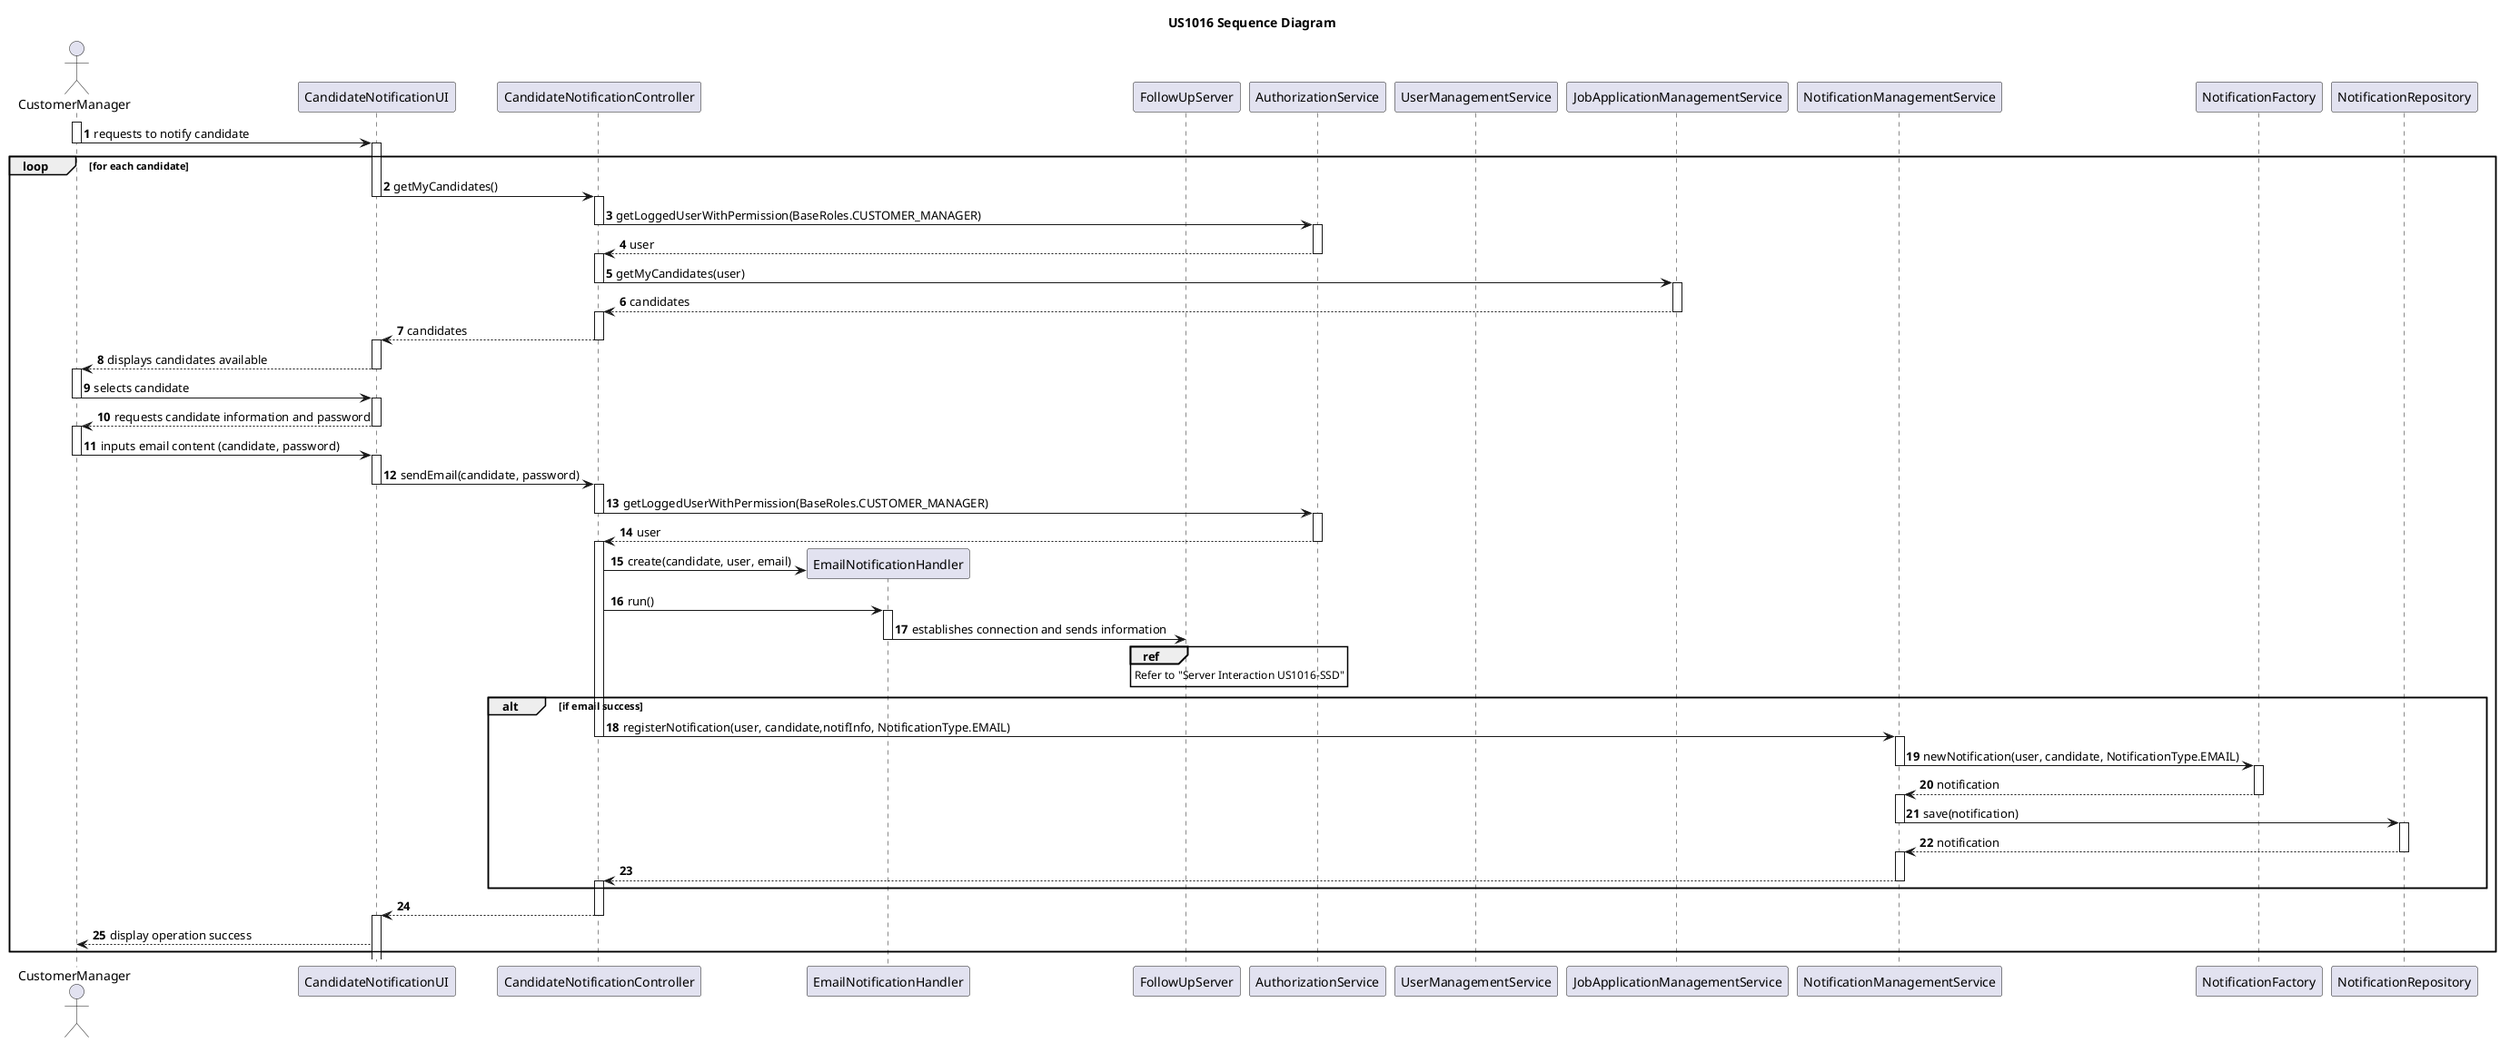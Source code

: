 @startuml
'https://plantuml.com/sequence-diagram

title US1016 Sequence Diagram

autonumber

actor CustomerManager as act
participant CandidateNotificationUI as ui
participant CandidateNotificationController as ctrl
participant EmailNotificationHandler as handler
participant FollowUpServer as server
participant AuthorizationService as authSvc
participant UserManagementService as userSvc
participant JobApplicationManagementService as canSvc
participant NotificationManagementService as notifSvc
participant NotificationFactory as notifFact
participant NotificationRepository as notifRepo



activate act
act -> ui : requests to notify candidate
deactivate act
activate ui

loop for each candidate
ui -> ctrl : getMyCandidates()
deactivate ui
activate ctrl
ctrl -> authSvc : getLoggedUserWithPermission(BaseRoles.CUSTOMER_MANAGER)
deactivate ctrl
activate authSvc
authSvc --> ctrl : user
deactivate authSvc
activate ctrl
ctrl ->  canSvc : getMyCandidates(user)
deactivate ctrl
activate canSvc
canSvc --> ctrl : candidates
deactivate canSvc
activate ctrl
ctrl --> ui : candidates
deactivate ctrl
activate ui

ui --> act : displays candidates available
deactivate ui
activate act

act -> ui : selects candidate
deactivate act
activate ui

ui --> act : requests candidate information and password
deactivate ui
activate act

act -> ui : inputs email content (candidate, password)
deactivate act
activate ui

ui -> ctrl : sendEmail(candidate, password)
deactivate ui
activate ctrl

ctrl -> authSvc : getLoggedUserWithPermission(BaseRoles.CUSTOMER_MANAGER)
deactivate ctrl
activate authSvc
authSvc --> ctrl : user
deactivate authSvc
activate ctrl



ctrl -> handler** : create(candidate, user, email)
ctrl -> handler : run()
activate handler

handler -> server : establishes connection and sends information

ref over server
Refer to "Server Interaction US1016-SSD"
end ref





deactivate handler


alt if email success

ctrl -> notifSvc : registerNotification(user, candidate,notifInfo, NotificationType.EMAIL)
deactivate ctrl
activate notifSvc
notifSvc -> notifFact : newNotification(user, candidate, NotificationType.EMAIL)
deactivate notifSvc
activate notifFact
notifFact --> notifSvc : notification
deactivate notifFact
activate notifSvc
notifSvc -> notifRepo : save(notification)
deactivate notifSvc
activate notifRepo
notifRepo --> notifSvc : notification
deactivate notifRepo
activate notifSvc
notifSvc --> ctrl
deactivate notifSvc
activate ctrl

end if
ctrl --> ui
deactivate ctrl
activate ui
ui --> act : display operation success




end loop



@enduml